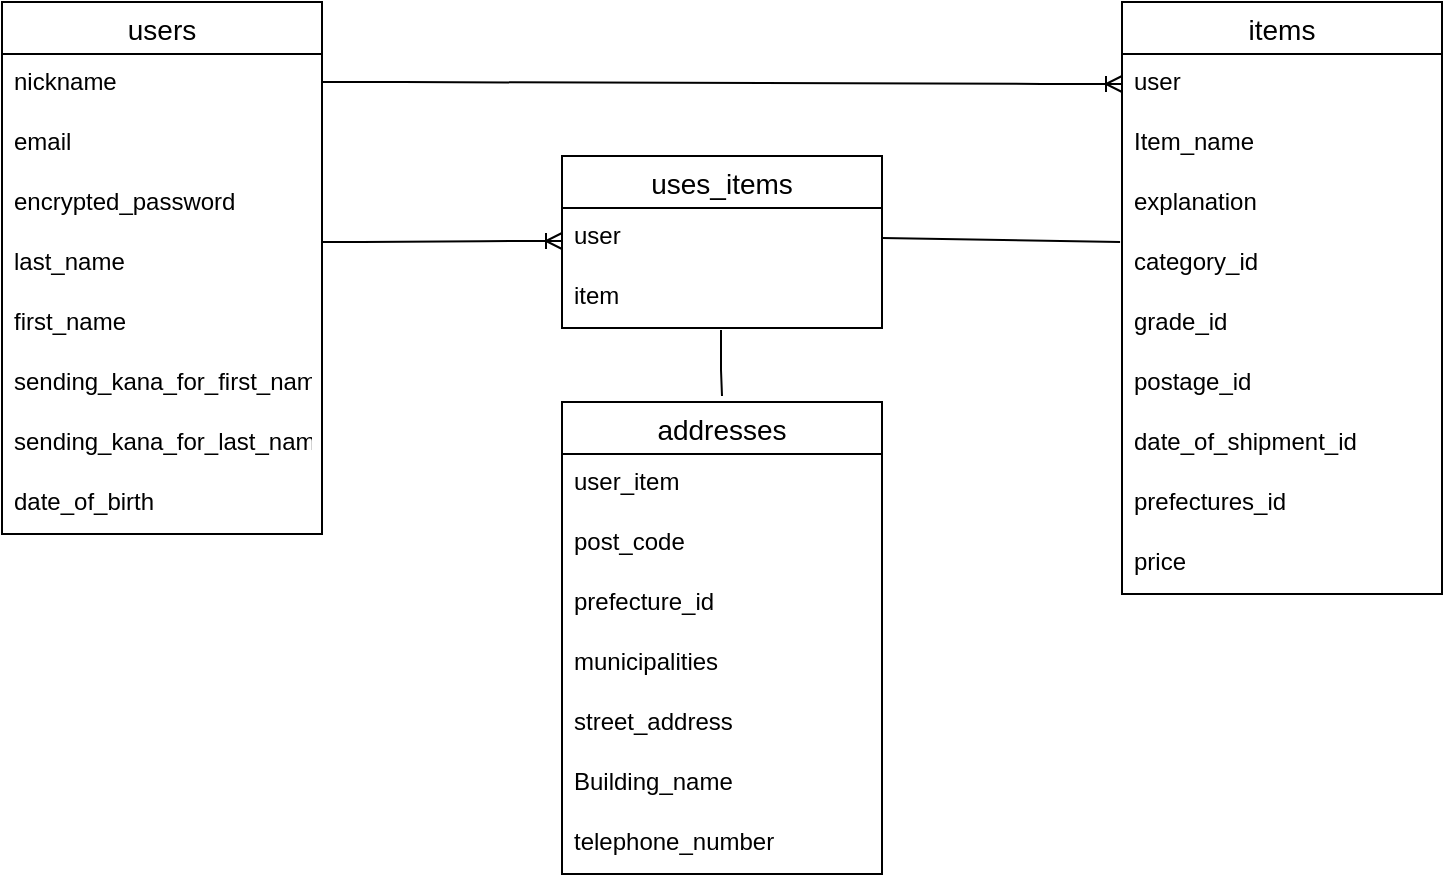 <mxfile>
    <diagram id="kQ4g6l3Itg2ehf1FcN4k" name="ページ1">
        <mxGraphModel dx="1218" dy="692" grid="1" gridSize="10" guides="1" tooltips="1" connect="1" arrows="1" fold="1" page="1" pageScale="1" pageWidth="827" pageHeight="1169" math="0" shadow="0">
            <root>
                <mxCell id="0"/>
                <mxCell id="1" parent="0"/>
                <mxCell id="6fRMwqHIvGFD-L8_-Q2L-1" value="users" style="swimlane;fontStyle=0;childLayout=stackLayout;horizontal=1;startSize=26;horizontalStack=0;resizeParent=1;resizeParentMax=0;resizeLast=0;collapsible=1;marginBottom=0;align=center;fontSize=14;" parent="1" vertex="1">
                    <mxGeometry x="40" y="40" width="160" height="266" as="geometry"/>
                </mxCell>
                <mxCell id="6fRMwqHIvGFD-L8_-Q2L-3" value="nickname" style="text;strokeColor=none;fillColor=none;spacingLeft=4;spacingRight=4;overflow=hidden;rotatable=0;points=[[0,0.5],[1,0.5]];portConstraint=eastwest;fontSize=12;" parent="6fRMwqHIvGFD-L8_-Q2L-1" vertex="1">
                    <mxGeometry y="26" width="160" height="30" as="geometry"/>
                </mxCell>
                <mxCell id="6fRMwqHIvGFD-L8_-Q2L-6" value="email" style="text;strokeColor=none;fillColor=none;spacingLeft=4;spacingRight=4;overflow=hidden;rotatable=0;points=[[0,0.5],[1,0.5]];portConstraint=eastwest;fontSize=12;" parent="6fRMwqHIvGFD-L8_-Q2L-1" vertex="1">
                    <mxGeometry y="56" width="160" height="30" as="geometry"/>
                </mxCell>
                <mxCell id="6fRMwqHIvGFD-L8_-Q2L-4" value="encrypted_password " style="text;strokeColor=none;fillColor=none;spacingLeft=4;spacingRight=4;overflow=hidden;rotatable=0;points=[[0,0.5],[1,0.5]];portConstraint=eastwest;fontSize=12;" parent="6fRMwqHIvGFD-L8_-Q2L-1" vertex="1">
                    <mxGeometry y="86" width="160" height="30" as="geometry"/>
                </mxCell>
                <mxCell id="6fRMwqHIvGFD-L8_-Q2L-8" value="last_name" style="text;strokeColor=none;fillColor=none;spacingLeft=4;spacingRight=4;overflow=hidden;rotatable=0;points=[[0,0.5],[1,0.5]];portConstraint=eastwest;fontSize=12;" parent="6fRMwqHIvGFD-L8_-Q2L-1" vertex="1">
                    <mxGeometry y="116" width="160" height="30" as="geometry"/>
                </mxCell>
                <mxCell id="41" value="first_name" style="text;strokeColor=none;fillColor=none;spacingLeft=4;spacingRight=4;overflow=hidden;rotatable=0;points=[[0,0.5],[1,0.5]];portConstraint=eastwest;fontSize=12;" vertex="1" parent="6fRMwqHIvGFD-L8_-Q2L-1">
                    <mxGeometry y="146" width="160" height="30" as="geometry"/>
                </mxCell>
                <mxCell id="44" value="sending_kana_for_first_name" style="text;strokeColor=none;fillColor=none;spacingLeft=4;spacingRight=4;overflow=hidden;rotatable=0;points=[[0,0.5],[1,0.5]];portConstraint=eastwest;fontSize=12;" vertex="1" parent="6fRMwqHIvGFD-L8_-Q2L-1">
                    <mxGeometry y="176" width="160" height="30" as="geometry"/>
                </mxCell>
                <mxCell id="6fRMwqHIvGFD-L8_-Q2L-7" value="sending_kana_for_last_name" style="text;strokeColor=none;fillColor=none;spacingLeft=4;spacingRight=4;overflow=hidden;rotatable=0;points=[[0,0.5],[1,0.5]];portConstraint=eastwest;fontSize=12;" parent="6fRMwqHIvGFD-L8_-Q2L-1" vertex="1">
                    <mxGeometry y="206" width="160" height="30" as="geometry"/>
                </mxCell>
                <mxCell id="6fRMwqHIvGFD-L8_-Q2L-9" value="date_of_birth" style="text;strokeColor=none;fillColor=none;spacingLeft=4;spacingRight=4;overflow=hidden;rotatable=0;points=[[0,0.5],[1,0.5]];portConstraint=eastwest;fontSize=12;" parent="6fRMwqHIvGFD-L8_-Q2L-1" vertex="1">
                    <mxGeometry y="236" width="160" height="30" as="geometry"/>
                </mxCell>
                <mxCell id="6fRMwqHIvGFD-L8_-Q2L-11" value="items" style="swimlane;fontStyle=0;childLayout=stackLayout;horizontal=1;startSize=26;horizontalStack=0;resizeParent=1;resizeParentMax=0;resizeLast=0;collapsible=1;marginBottom=0;align=center;fontSize=14;" parent="1" vertex="1">
                    <mxGeometry x="600" y="40" width="160" height="296" as="geometry"/>
                </mxCell>
                <mxCell id="6fRMwqHIvGFD-L8_-Q2L-13" value="user" style="text;strokeColor=none;fillColor=none;spacingLeft=4;spacingRight=4;overflow=hidden;rotatable=0;points=[[0,0.5],[1,0.5]];portConstraint=eastwest;fontSize=12;" parent="6fRMwqHIvGFD-L8_-Q2L-11" vertex="1">
                    <mxGeometry y="26" width="160" height="30" as="geometry"/>
                </mxCell>
                <mxCell id="6fRMwqHIvGFD-L8_-Q2L-16" value="Item_name" style="text;strokeColor=none;fillColor=none;spacingLeft=4;spacingRight=4;overflow=hidden;rotatable=0;points=[[0,0.5],[1,0.5]];portConstraint=eastwest;fontSize=12;" parent="6fRMwqHIvGFD-L8_-Q2L-11" vertex="1">
                    <mxGeometry y="56" width="160" height="30" as="geometry"/>
                </mxCell>
                <mxCell id="6fRMwqHIvGFD-L8_-Q2L-17" value="explanation&#10;" style="text;strokeColor=none;fillColor=none;spacingLeft=4;spacingRight=4;overflow=hidden;rotatable=0;points=[[0,0.5],[1,0.5]];portConstraint=eastwest;fontSize=12;" parent="6fRMwqHIvGFD-L8_-Q2L-11" vertex="1">
                    <mxGeometry y="86" width="160" height="30" as="geometry"/>
                </mxCell>
                <mxCell id="6fRMwqHIvGFD-L8_-Q2L-19" value="category_id" style="text;strokeColor=none;fillColor=none;spacingLeft=4;spacingRight=4;overflow=hidden;rotatable=0;points=[[0,0.5],[1,0.5]];portConstraint=eastwest;fontSize=12;" parent="6fRMwqHIvGFD-L8_-Q2L-11" vertex="1">
                    <mxGeometry y="116" width="160" height="30" as="geometry"/>
                </mxCell>
                <mxCell id="6fRMwqHIvGFD-L8_-Q2L-18" value="grade_id" style="text;strokeColor=none;fillColor=none;spacingLeft=4;spacingRight=4;overflow=hidden;rotatable=0;points=[[0,0.5],[1,0.5]];portConstraint=eastwest;fontSize=12;" parent="6fRMwqHIvGFD-L8_-Q2L-11" vertex="1">
                    <mxGeometry y="146" width="160" height="30" as="geometry"/>
                </mxCell>
                <mxCell id="6fRMwqHIvGFD-L8_-Q2L-21" value="postage_id" style="text;strokeColor=none;fillColor=none;spacingLeft=4;spacingRight=4;overflow=hidden;rotatable=0;points=[[0,0.5],[1,0.5]];portConstraint=eastwest;fontSize=12;" parent="6fRMwqHIvGFD-L8_-Q2L-11" vertex="1">
                    <mxGeometry y="176" width="160" height="30" as="geometry"/>
                </mxCell>
                <mxCell id="6fRMwqHIvGFD-L8_-Q2L-24" value="date_of_shipment_id" style="text;strokeColor=none;fillColor=none;spacingLeft=4;spacingRight=4;overflow=hidden;rotatable=0;points=[[0,0.5],[1,0.5]];portConstraint=eastwest;fontSize=12;" parent="6fRMwqHIvGFD-L8_-Q2L-11" vertex="1">
                    <mxGeometry y="206" width="160" height="30" as="geometry"/>
                </mxCell>
                <mxCell id="53" value="prefectures_id" style="text;strokeColor=none;fillColor=none;spacingLeft=4;spacingRight=4;overflow=hidden;rotatable=0;points=[[0,0.5],[1,0.5]];portConstraint=eastwest;fontSize=12;" vertex="1" parent="6fRMwqHIvGFD-L8_-Q2L-11">
                    <mxGeometry y="236" width="160" height="30" as="geometry"/>
                </mxCell>
                <mxCell id="6fRMwqHIvGFD-L8_-Q2L-22" value="price" style="text;strokeColor=none;fillColor=none;spacingLeft=4;spacingRight=4;overflow=hidden;rotatable=0;points=[[0,0.5],[1,0.5]];portConstraint=eastwest;fontSize=12;" parent="6fRMwqHIvGFD-L8_-Q2L-11" vertex="1">
                    <mxGeometry y="266" width="160" height="30" as="geometry"/>
                </mxCell>
                <mxCell id="6fRMwqHIvGFD-L8_-Q2L-25" value="uses_items" style="swimlane;fontStyle=0;childLayout=stackLayout;horizontal=1;startSize=26;horizontalStack=0;resizeParent=1;resizeParentMax=0;resizeLast=0;collapsible=1;marginBottom=0;align=center;fontSize=14;" parent="1" vertex="1">
                    <mxGeometry x="320" y="117" width="160" height="86" as="geometry"/>
                </mxCell>
                <mxCell id="6fRMwqHIvGFD-L8_-Q2L-27" value="user" style="text;strokeColor=none;fillColor=none;spacingLeft=4;spacingRight=4;overflow=hidden;rotatable=0;points=[[0,0.5],[1,0.5]];portConstraint=eastwest;fontSize=12;" parent="6fRMwqHIvGFD-L8_-Q2L-25" vertex="1">
                    <mxGeometry y="26" width="160" height="30" as="geometry"/>
                </mxCell>
                <mxCell id="6fRMwqHIvGFD-L8_-Q2L-28" value="item" style="text;strokeColor=none;fillColor=none;spacingLeft=4;spacingRight=4;overflow=hidden;rotatable=0;points=[[0,0.5],[1,0.5]];portConstraint=eastwest;fontSize=12;" parent="6fRMwqHIvGFD-L8_-Q2L-25" vertex="1">
                    <mxGeometry y="56" width="160" height="30" as="geometry"/>
                </mxCell>
                <mxCell id="6fRMwqHIvGFD-L8_-Q2L-40" value="addresses" style="swimlane;fontStyle=0;childLayout=stackLayout;horizontal=1;startSize=26;horizontalStack=0;resizeParent=1;resizeParentMax=0;resizeLast=0;collapsible=1;marginBottom=0;align=center;fontSize=14;" parent="1" vertex="1">
                    <mxGeometry x="320" y="240" width="160" height="236" as="geometry"/>
                </mxCell>
                <mxCell id="51" value="user_item" style="text;strokeColor=none;fillColor=none;spacingLeft=4;spacingRight=4;overflow=hidden;rotatable=0;points=[[0,0.5],[1,0.5]];portConstraint=eastwest;fontSize=12;" vertex="1" parent="6fRMwqHIvGFD-L8_-Q2L-40">
                    <mxGeometry y="26" width="160" height="30" as="geometry"/>
                </mxCell>
                <mxCell id="6fRMwqHIvGFD-L8_-Q2L-41" value="post_code" style="text;strokeColor=none;fillColor=none;spacingLeft=4;spacingRight=4;overflow=hidden;rotatable=0;points=[[0,0.5],[1,0.5]];portConstraint=eastwest;fontSize=12;" parent="6fRMwqHIvGFD-L8_-Q2L-40" vertex="1">
                    <mxGeometry y="56" width="160" height="30" as="geometry"/>
                </mxCell>
                <mxCell id="6fRMwqHIvGFD-L8_-Q2L-42" value="prefecture_id" style="text;strokeColor=none;fillColor=none;spacingLeft=4;spacingRight=4;overflow=hidden;rotatable=0;points=[[0,0.5],[1,0.5]];portConstraint=eastwest;fontSize=12;" parent="6fRMwqHIvGFD-L8_-Q2L-40" vertex="1">
                    <mxGeometry y="86" width="160" height="30" as="geometry"/>
                </mxCell>
                <mxCell id="6fRMwqHIvGFD-L8_-Q2L-45" value="municipalities" style="text;strokeColor=none;fillColor=none;spacingLeft=4;spacingRight=4;overflow=hidden;rotatable=0;points=[[0,0.5],[1,0.5]];portConstraint=eastwest;fontSize=12;" parent="6fRMwqHIvGFD-L8_-Q2L-40" vertex="1">
                    <mxGeometry y="116" width="160" height="30" as="geometry"/>
                </mxCell>
                <mxCell id="6fRMwqHIvGFD-L8_-Q2L-46" value="street_address" style="text;strokeColor=none;fillColor=none;spacingLeft=4;spacingRight=4;overflow=hidden;rotatable=0;points=[[0,0.5],[1,0.5]];portConstraint=eastwest;fontSize=12;" parent="6fRMwqHIvGFD-L8_-Q2L-40" vertex="1">
                    <mxGeometry y="146" width="160" height="30" as="geometry"/>
                </mxCell>
                <mxCell id="6fRMwqHIvGFD-L8_-Q2L-47" value="Building_name" style="text;strokeColor=none;fillColor=none;spacingLeft=4;spacingRight=4;overflow=hidden;rotatable=0;points=[[0,0.5],[1,0.5]];portConstraint=eastwest;fontSize=12;" parent="6fRMwqHIvGFD-L8_-Q2L-40" vertex="1">
                    <mxGeometry y="176" width="160" height="30" as="geometry"/>
                </mxCell>
                <mxCell id="6fRMwqHIvGFD-L8_-Q2L-44" value="telephone_number" style="text;strokeColor=none;fillColor=none;spacingLeft=4;spacingRight=4;overflow=hidden;rotatable=0;points=[[0,0.5],[1,0.5]];portConstraint=eastwest;fontSize=12;" parent="6fRMwqHIvGFD-L8_-Q2L-40" vertex="1">
                    <mxGeometry y="206" width="160" height="30" as="geometry"/>
                </mxCell>
                <mxCell id="46" value="" style="endArrow=none;html=1;rounded=0;" edge="1" parent="1">
                    <mxGeometry relative="1" as="geometry">
                        <mxPoint x="399.5" y="204" as="sourcePoint"/>
                        <mxPoint x="400" y="237" as="targetPoint"/>
                        <Array as="points">
                            <mxPoint x="399.5" y="224"/>
                        </Array>
                    </mxGeometry>
                </mxCell>
                <mxCell id="55" value="" style="endArrow=none;html=1;rounded=0;exitX=1;exitY=0.5;exitDx=0;exitDy=0;entryX=-0.006;entryY=1.133;entryDx=0;entryDy=0;entryPerimeter=0;" edge="1" parent="1" source="6fRMwqHIvGFD-L8_-Q2L-27" target="6fRMwqHIvGFD-L8_-Q2L-17">
                    <mxGeometry relative="1" as="geometry">
                        <mxPoint x="490" y="157.5" as="sourcePoint"/>
                        <mxPoint x="602" y="127" as="targetPoint"/>
                    </mxGeometry>
                </mxCell>
                <mxCell id="56" value="" style="edgeStyle=entityRelationEdgeStyle;fontSize=12;html=1;endArrow=ERoneToMany;entryX=0;entryY=0.5;entryDx=0;entryDy=0;" edge="1" parent="1">
                    <mxGeometry width="100" height="100" relative="1" as="geometry">
                        <mxPoint x="200" y="80" as="sourcePoint"/>
                        <mxPoint x="600" y="81" as="targetPoint"/>
                    </mxGeometry>
                </mxCell>
                <mxCell id="57" value="" style="edgeStyle=entityRelationEdgeStyle;fontSize=12;html=1;endArrow=ERoneToMany;" edge="1" parent="1">
                    <mxGeometry width="100" height="100" relative="1" as="geometry">
                        <mxPoint x="200" y="160" as="sourcePoint"/>
                        <mxPoint x="320" y="159.5" as="targetPoint"/>
                    </mxGeometry>
                </mxCell>
            </root>
        </mxGraphModel>
    </diagram>
</mxfile>